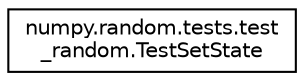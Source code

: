 digraph "Graphical Class Hierarchy"
{
 // LATEX_PDF_SIZE
  edge [fontname="Helvetica",fontsize="10",labelfontname="Helvetica",labelfontsize="10"];
  node [fontname="Helvetica",fontsize="10",shape=record];
  rankdir="LR";
  Node0 [label="numpy.random.tests.test\l_random.TestSetState",height=0.2,width=0.4,color="black", fillcolor="white", style="filled",URL="$classnumpy_1_1random_1_1tests_1_1test__random_1_1TestSetState.html",tooltip=" "];
}
